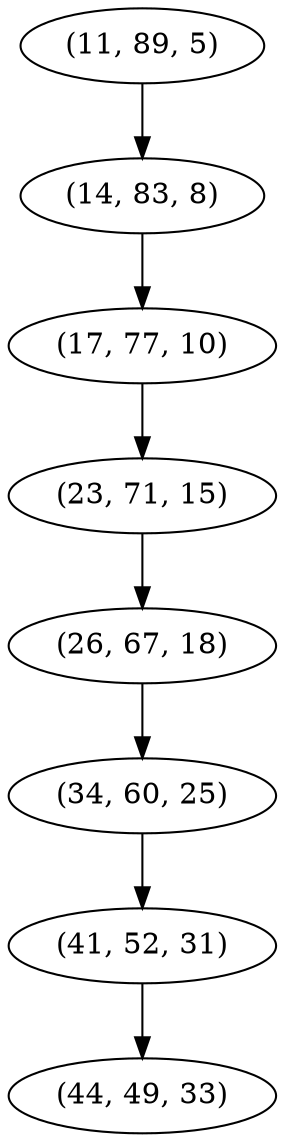 digraph tree {
    "(11, 89, 5)";
    "(14, 83, 8)";
    "(17, 77, 10)";
    "(23, 71, 15)";
    "(26, 67, 18)";
    "(34, 60, 25)";
    "(41, 52, 31)";
    "(44, 49, 33)";
    "(11, 89, 5)" -> "(14, 83, 8)";
    "(14, 83, 8)" -> "(17, 77, 10)";
    "(17, 77, 10)" -> "(23, 71, 15)";
    "(23, 71, 15)" -> "(26, 67, 18)";
    "(26, 67, 18)" -> "(34, 60, 25)";
    "(34, 60, 25)" -> "(41, 52, 31)";
    "(41, 52, 31)" -> "(44, 49, 33)";
}
